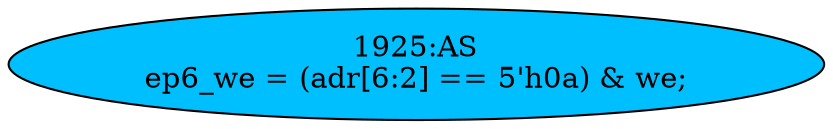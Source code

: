 strict digraph "" {
	node [label="\N"];
	"1925:AS"	 [ast="<pyverilog.vparser.ast.Assign object at 0x7f0a38d9ae10>",
		def_var="['ep6_we']",
		fillcolor=deepskyblue,
		label="1925:AS
ep6_we = (adr[6:2] == 5'h0a) & we;",
		statements="[]",
		style=filled,
		typ=Assign,
		use_var="['adr', 'we']"];
}
